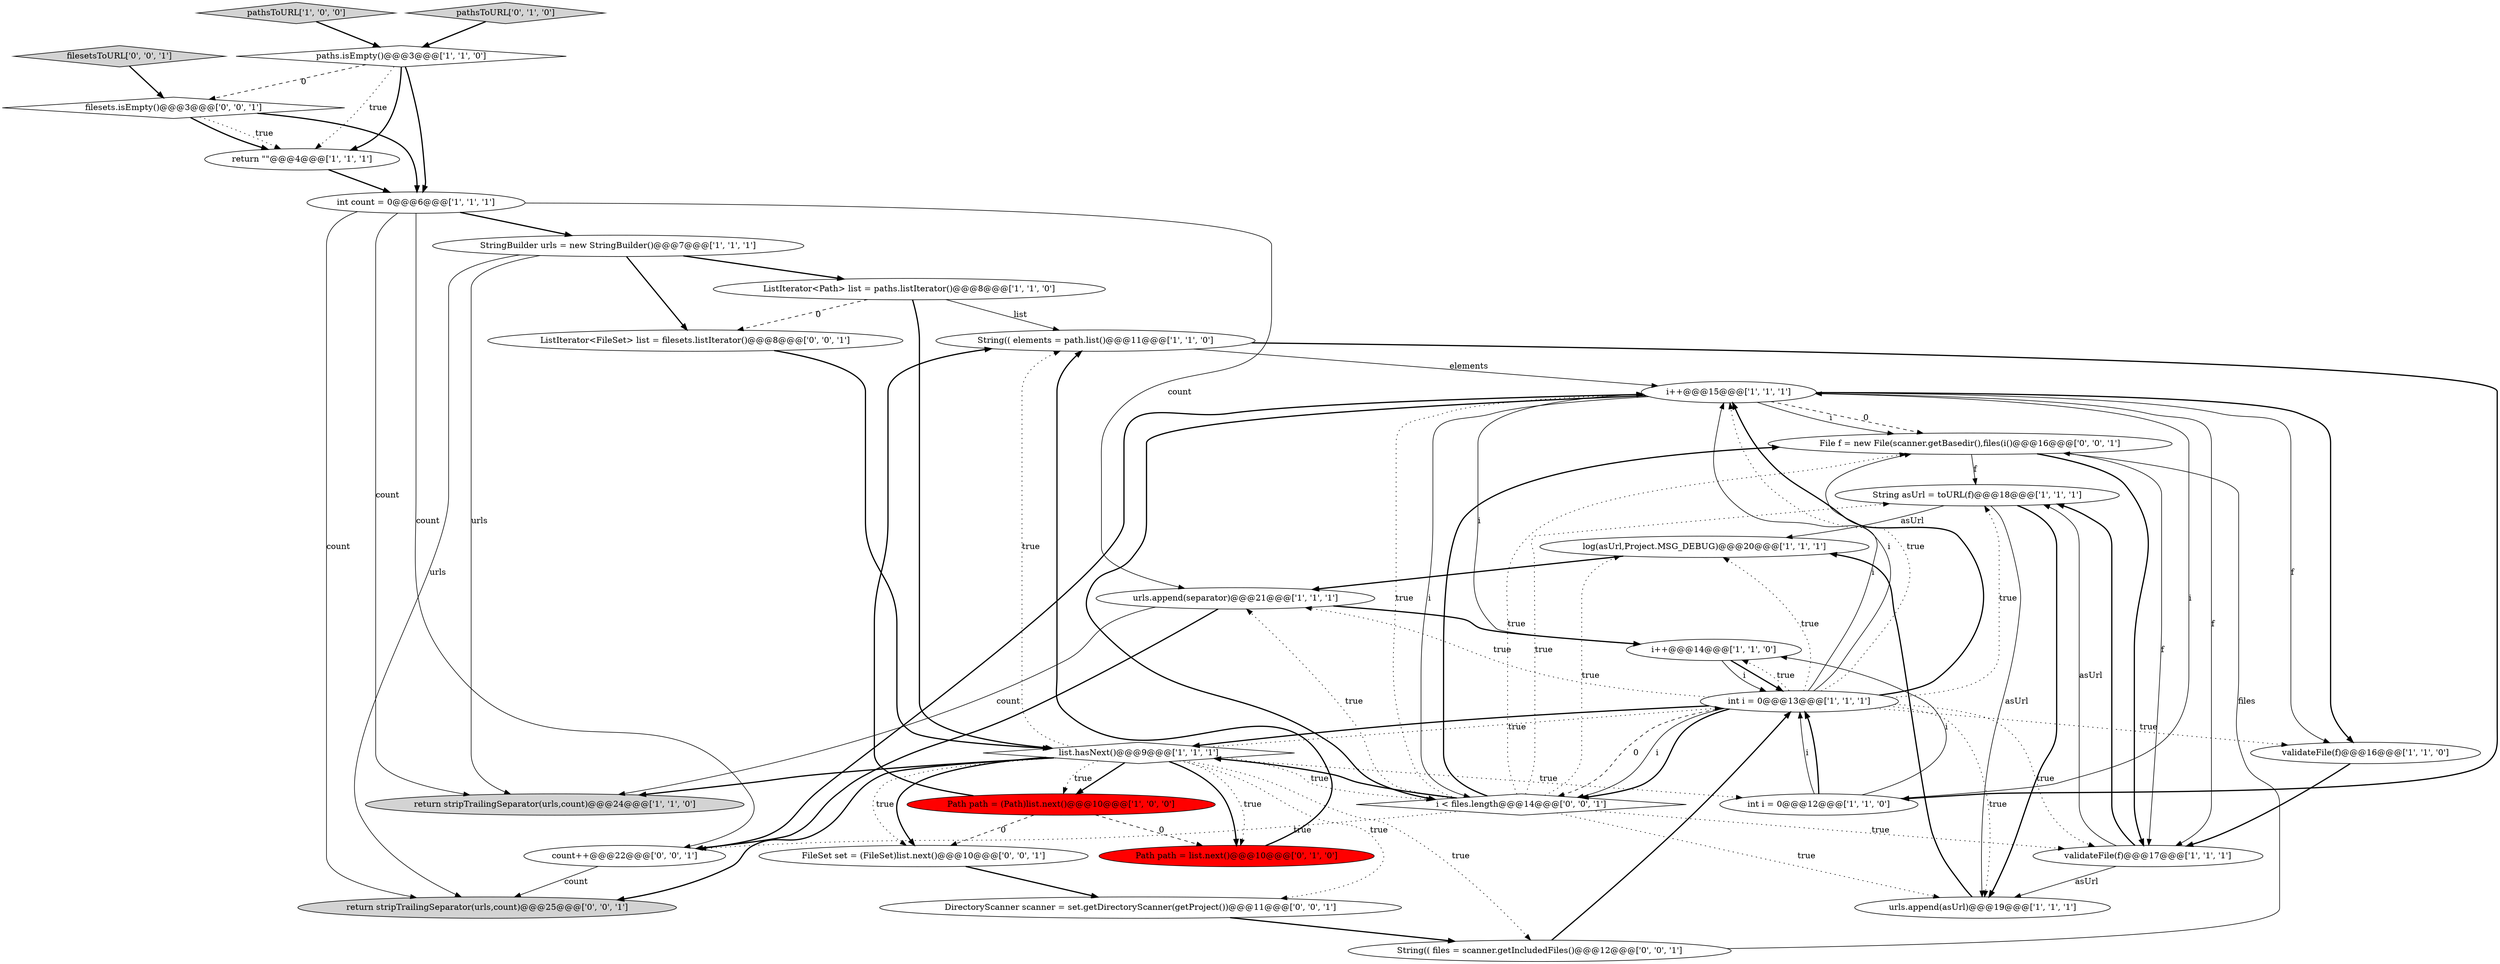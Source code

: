 digraph {
8 [style = filled, label = "ListIterator<Path> list = paths.listIterator()@@@8@@@['1', '1', '0']", fillcolor = white, shape = ellipse image = "AAA0AAABBB1BBB"];
27 [style = filled, label = "count++@@@22@@@['0', '0', '1']", fillcolor = white, shape = ellipse image = "AAA0AAABBB3BBB"];
18 [style = filled, label = "String(( elements = path.list()@@@11@@@['1', '1', '0']", fillcolor = white, shape = ellipse image = "AAA0AAABBB1BBB"];
3 [style = filled, label = "i++@@@15@@@['1', '1', '1']", fillcolor = white, shape = ellipse image = "AAA0AAABBB1BBB"];
24 [style = filled, label = "File f = new File(scanner.getBasedir(),files(i()@@@16@@@['0', '0', '1']", fillcolor = white, shape = ellipse image = "AAA0AAABBB3BBB"];
10 [style = filled, label = "int i = 0@@@12@@@['1', '1', '0']", fillcolor = white, shape = ellipse image = "AAA0AAABBB1BBB"];
12 [style = filled, label = "return stripTrailingSeparator(urls,count)@@@24@@@['1', '1', '0']", fillcolor = lightgray, shape = ellipse image = "AAA0AAABBB1BBB"];
5 [style = filled, label = "list.hasNext()@@@9@@@['1', '1', '1']", fillcolor = white, shape = diamond image = "AAA0AAABBB1BBB"];
11 [style = filled, label = "String asUrl = toURL(f)@@@18@@@['1', '1', '1']", fillcolor = white, shape = ellipse image = "AAA0AAABBB1BBB"];
29 [style = filled, label = "i < files.length@@@14@@@['0', '0', '1']", fillcolor = white, shape = diamond image = "AAA0AAABBB3BBB"];
22 [style = filled, label = "filesetsToURL['0', '0', '1']", fillcolor = lightgray, shape = diamond image = "AAA0AAABBB3BBB"];
28 [style = filled, label = "return stripTrailingSeparator(urls,count)@@@25@@@['0', '0', '1']", fillcolor = lightgray, shape = ellipse image = "AAA0AAABBB3BBB"];
19 [style = filled, label = "i++@@@14@@@['1', '1', '0']", fillcolor = white, shape = ellipse image = "AAA0AAABBB1BBB"];
25 [style = filled, label = "FileSet set = (FileSet)list.next()@@@10@@@['0', '0', '1']", fillcolor = white, shape = ellipse image = "AAA0AAABBB3BBB"];
16 [style = filled, label = "int i = 0@@@13@@@['1', '1', '1']", fillcolor = white, shape = ellipse image = "AAA0AAABBB1BBB"];
7 [style = filled, label = "log(asUrl,Project.MSG_DEBUG)@@@20@@@['1', '1', '1']", fillcolor = white, shape = ellipse image = "AAA0AAABBB1BBB"];
9 [style = filled, label = "Path path = (Path)list.next()@@@10@@@['1', '0', '0']", fillcolor = red, shape = ellipse image = "AAA1AAABBB1BBB"];
30 [style = filled, label = "filesets.isEmpty()@@@3@@@['0', '0', '1']", fillcolor = white, shape = diamond image = "AAA0AAABBB3BBB"];
6 [style = filled, label = "urls.append(asUrl)@@@19@@@['1', '1', '1']", fillcolor = white, shape = ellipse image = "AAA0AAABBB1BBB"];
4 [style = filled, label = "pathsToURL['1', '0', '0']", fillcolor = lightgray, shape = diamond image = "AAA0AAABBB1BBB"];
17 [style = filled, label = "urls.append(separator)@@@21@@@['1', '1', '1']", fillcolor = white, shape = ellipse image = "AAA0AAABBB1BBB"];
13 [style = filled, label = "int count = 0@@@6@@@['1', '1', '1']", fillcolor = white, shape = ellipse image = "AAA0AAABBB1BBB"];
1 [style = filled, label = "validateFile(f)@@@16@@@['1', '1', '0']", fillcolor = white, shape = ellipse image = "AAA0AAABBB1BBB"];
20 [style = filled, label = "pathsToURL['0', '1', '0']", fillcolor = lightgray, shape = diamond image = "AAA0AAABBB2BBB"];
26 [style = filled, label = "String(( files = scanner.getIncludedFiles()@@@12@@@['0', '0', '1']", fillcolor = white, shape = ellipse image = "AAA0AAABBB3BBB"];
31 [style = filled, label = "ListIterator<FileSet> list = filesets.listIterator()@@@8@@@['0', '0', '1']", fillcolor = white, shape = ellipse image = "AAA0AAABBB3BBB"];
15 [style = filled, label = "validateFile(f)@@@17@@@['1', '1', '1']", fillcolor = white, shape = ellipse image = "AAA0AAABBB1BBB"];
21 [style = filled, label = "Path path = list.next()@@@10@@@['0', '1', '0']", fillcolor = red, shape = ellipse image = "AAA1AAABBB2BBB"];
0 [style = filled, label = "paths.isEmpty()@@@3@@@['1', '1', '0']", fillcolor = white, shape = diamond image = "AAA0AAABBB1BBB"];
23 [style = filled, label = "DirectoryScanner scanner = set.getDirectoryScanner(getProject())@@@11@@@['0', '0', '1']", fillcolor = white, shape = ellipse image = "AAA0AAABBB3BBB"];
2 [style = filled, label = "StringBuilder urls = new StringBuilder()@@@7@@@['1', '1', '1']", fillcolor = white, shape = ellipse image = "AAA0AAABBB1BBB"];
14 [style = filled, label = "return \"\"@@@4@@@['1', '1', '1']", fillcolor = white, shape = ellipse image = "AAA0AAABBB1BBB"];
29->5 [style = bold, label=""];
30->13 [style = bold, label=""];
0->13 [style = bold, label=""];
5->18 [style = dotted, label="true"];
5->9 [style = bold, label=""];
16->17 [style = dotted, label="true"];
5->23 [style = dotted, label="true"];
20->0 [style = bold, label=""];
5->28 [style = bold, label=""];
21->18 [style = bold, label=""];
22->30 [style = bold, label=""];
2->12 [style = solid, label="urls"];
16->3 [style = solid, label="i"];
16->7 [style = dotted, label="true"];
0->14 [style = bold, label=""];
19->16 [style = solid, label="i"];
15->11 [style = bold, label=""];
9->21 [style = dashed, label="0"];
16->6 [style = dotted, label="true"];
0->30 [style = dashed, label="0"];
5->9 [style = dotted, label="true"];
30->14 [style = bold, label=""];
5->29 [style = dotted, label="true"];
17->27 [style = bold, label=""];
18->3 [style = solid, label="elements"];
2->31 [style = bold, label=""];
16->3 [style = bold, label=""];
13->12 [style = solid, label="count"];
31->5 [style = bold, label=""];
16->29 [style = bold, label=""];
3->24 [style = dashed, label="0"];
19->3 [style = solid, label="i"];
8->18 [style = solid, label="list"];
3->29 [style = solid, label="i"];
5->25 [style = bold, label=""];
4->0 [style = bold, label=""];
3->15 [style = solid, label="f"];
5->21 [style = bold, label=""];
26->16 [style = bold, label=""];
13->17 [style = solid, label="count"];
26->24 [style = solid, label="files"];
10->16 [style = solid, label="i"];
16->1 [style = dotted, label="true"];
5->25 [style = dotted, label="true"];
5->26 [style = dotted, label="true"];
0->14 [style = dotted, label="true"];
6->7 [style = bold, label=""];
16->11 [style = dotted, label="true"];
3->29 [style = bold, label=""];
3->24 [style = solid, label="i"];
29->6 [style = dotted, label="true"];
29->17 [style = dotted, label="true"];
7->17 [style = bold, label=""];
3->1 [style = bold, label=""];
11->6 [style = solid, label="asUrl"];
5->10 [style = dotted, label="true"];
29->7 [style = dotted, label="true"];
2->28 [style = solid, label="urls"];
15->11 [style = solid, label="asUrl"];
19->16 [style = bold, label=""];
30->14 [style = dotted, label="true"];
3->1 [style = solid, label="f"];
9->18 [style = bold, label=""];
18->10 [style = bold, label=""];
10->16 [style = bold, label=""];
15->6 [style = solid, label="asUrl"];
13->27 [style = solid, label="count"];
9->25 [style = dashed, label="0"];
5->16 [style = dotted, label="true"];
13->28 [style = solid, label="count"];
11->7 [style = solid, label="asUrl"];
16->5 [style = bold, label=""];
5->21 [style = dotted, label="true"];
14->13 [style = bold, label=""];
29->24 [style = dotted, label="true"];
27->28 [style = solid, label="count"];
29->3 [style = dotted, label="true"];
10->19 [style = solid, label="i"];
29->11 [style = dotted, label="true"];
13->2 [style = bold, label=""];
24->15 [style = bold, label=""];
16->15 [style = dotted, label="true"];
16->19 [style = dotted, label="true"];
25->23 [style = bold, label=""];
29->27 [style = dotted, label="true"];
1->15 [style = bold, label=""];
11->6 [style = bold, label=""];
27->3 [style = bold, label=""];
23->26 [style = bold, label=""];
29->15 [style = dotted, label="true"];
16->3 [style = dotted, label="true"];
17->19 [style = bold, label=""];
8->5 [style = bold, label=""];
5->12 [style = bold, label=""];
16->29 [style = solid, label="i"];
17->12 [style = solid, label="count"];
16->29 [style = dashed, label="0"];
24->11 [style = solid, label="f"];
16->24 [style = solid, label="i"];
8->31 [style = dashed, label="0"];
29->24 [style = bold, label=""];
10->3 [style = solid, label="i"];
2->8 [style = bold, label=""];
24->15 [style = solid, label="f"];
}
